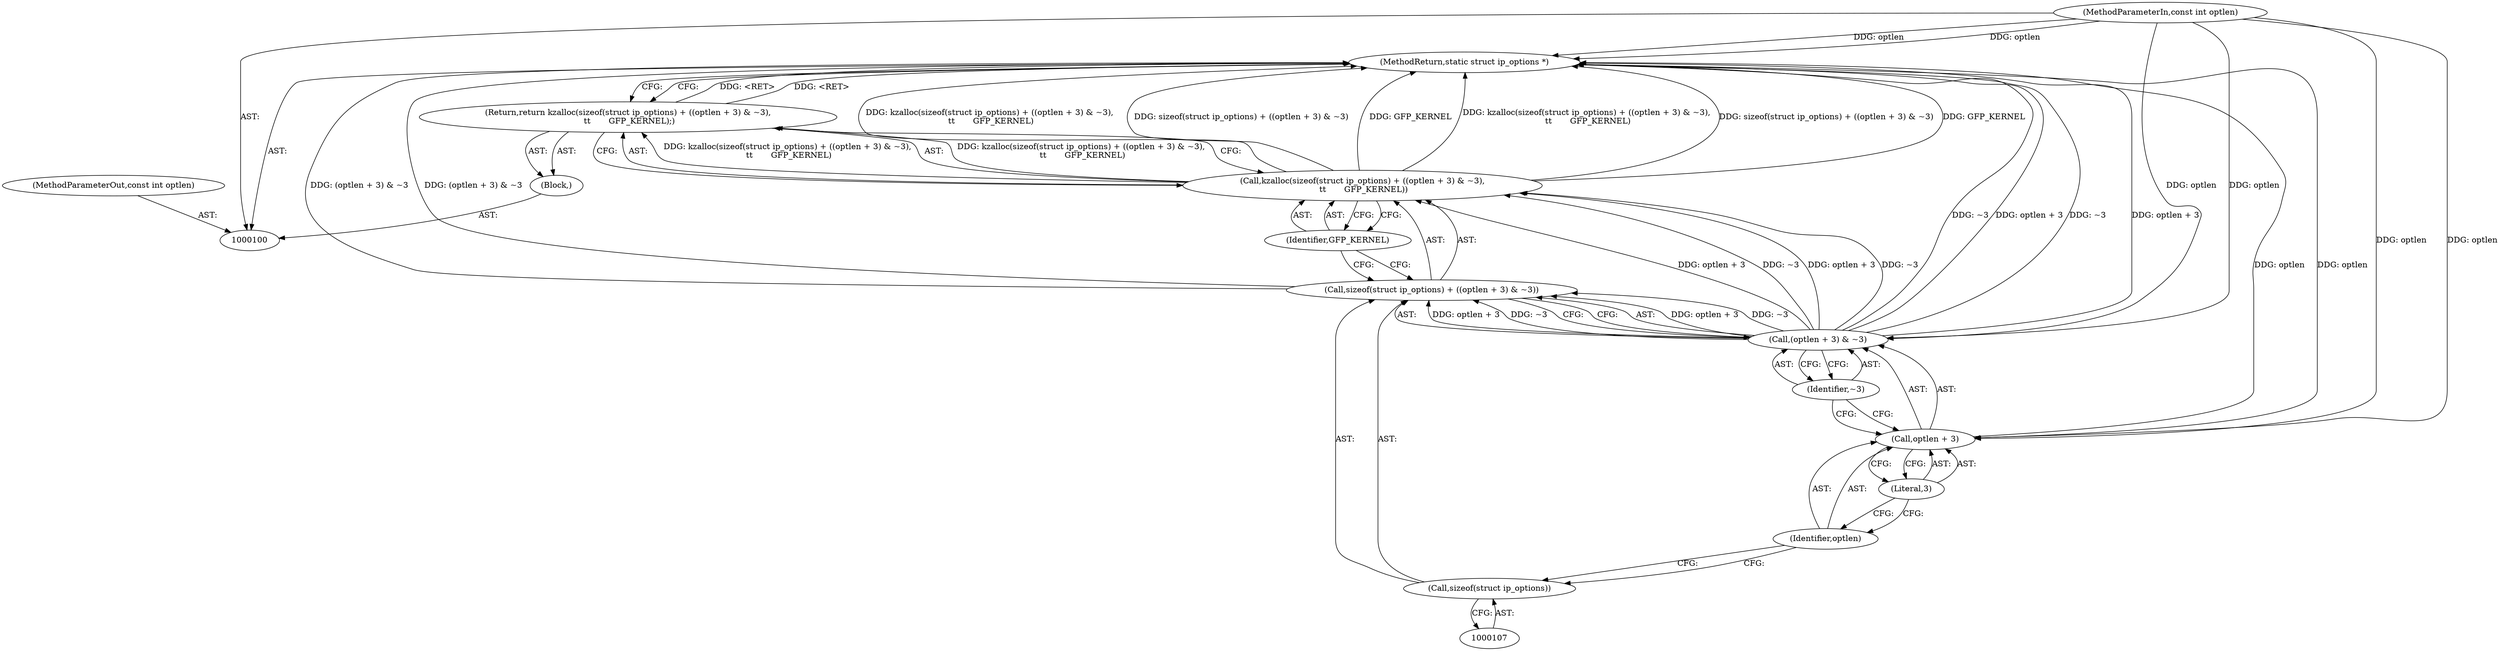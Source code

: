 digraph "1_linux_f6d8bd051c391c1c0458a30b2a7abcd939329259_18" {
"1000114" [label="(MethodReturn,static struct ip_options *)"];
"1000101" [label="(MethodParameterIn,const int optlen)"];
"1000140" [label="(MethodParameterOut,const int optlen)"];
"1000102" [label="(Block,)"];
"1000103" [label="(Return,return kzalloc(sizeof(struct ip_options) + ((optlen + 3) & ~3),\n \t\t       GFP_KERNEL);)"];
"1000105" [label="(Call,sizeof(struct ip_options) + ((optlen + 3) & ~3))"];
"1000106" [label="(Call,sizeof(struct ip_options))"];
"1000108" [label="(Call,(optlen + 3) & ~3)"];
"1000109" [label="(Call,optlen + 3)"];
"1000110" [label="(Identifier,optlen)"];
"1000111" [label="(Literal,3)"];
"1000112" [label="(Identifier,~3)"];
"1000104" [label="(Call,kzalloc(sizeof(struct ip_options) + ((optlen + 3) & ~3),\n \t\t       GFP_KERNEL))"];
"1000113" [label="(Identifier,GFP_KERNEL)"];
"1000114" -> "1000100"  [label="AST: "];
"1000114" -> "1000103"  [label="CFG: "];
"1000103" -> "1000114"  [label="DDG: <RET>"];
"1000105" -> "1000114"  [label="DDG: (optlen + 3) & ~3"];
"1000104" -> "1000114"  [label="DDG: kzalloc(sizeof(struct ip_options) + ((optlen + 3) & ~3),\n \t\t       GFP_KERNEL)"];
"1000104" -> "1000114"  [label="DDG: sizeof(struct ip_options) + ((optlen + 3) & ~3)"];
"1000104" -> "1000114"  [label="DDG: GFP_KERNEL"];
"1000108" -> "1000114"  [label="DDG: ~3"];
"1000108" -> "1000114"  [label="DDG: optlen + 3"];
"1000101" -> "1000114"  [label="DDG: optlen"];
"1000109" -> "1000114"  [label="DDG: optlen"];
"1000101" -> "1000100"  [label="AST: "];
"1000101" -> "1000114"  [label="DDG: optlen"];
"1000101" -> "1000108"  [label="DDG: optlen"];
"1000101" -> "1000109"  [label="DDG: optlen"];
"1000140" -> "1000100"  [label="AST: "];
"1000102" -> "1000100"  [label="AST: "];
"1000103" -> "1000102"  [label="AST: "];
"1000103" -> "1000102"  [label="AST: "];
"1000103" -> "1000104"  [label="CFG: "];
"1000104" -> "1000103"  [label="AST: "];
"1000114" -> "1000103"  [label="CFG: "];
"1000103" -> "1000114"  [label="DDG: <RET>"];
"1000104" -> "1000103"  [label="DDG: kzalloc(sizeof(struct ip_options) + ((optlen + 3) & ~3),\n \t\t       GFP_KERNEL)"];
"1000105" -> "1000104"  [label="AST: "];
"1000105" -> "1000108"  [label="CFG: "];
"1000106" -> "1000105"  [label="AST: "];
"1000108" -> "1000105"  [label="AST: "];
"1000113" -> "1000105"  [label="CFG: "];
"1000105" -> "1000114"  [label="DDG: (optlen + 3) & ~3"];
"1000108" -> "1000105"  [label="DDG: optlen + 3"];
"1000108" -> "1000105"  [label="DDG: ~3"];
"1000106" -> "1000105"  [label="AST: "];
"1000106" -> "1000107"  [label="CFG: "];
"1000107" -> "1000106"  [label="AST: "];
"1000110" -> "1000106"  [label="CFG: "];
"1000108" -> "1000105"  [label="AST: "];
"1000108" -> "1000112"  [label="CFG: "];
"1000109" -> "1000108"  [label="AST: "];
"1000112" -> "1000108"  [label="AST: "];
"1000105" -> "1000108"  [label="CFG: "];
"1000108" -> "1000114"  [label="DDG: ~3"];
"1000108" -> "1000114"  [label="DDG: optlen + 3"];
"1000108" -> "1000104"  [label="DDG: optlen + 3"];
"1000108" -> "1000104"  [label="DDG: ~3"];
"1000108" -> "1000105"  [label="DDG: optlen + 3"];
"1000108" -> "1000105"  [label="DDG: ~3"];
"1000101" -> "1000108"  [label="DDG: optlen"];
"1000109" -> "1000108"  [label="AST: "];
"1000109" -> "1000111"  [label="CFG: "];
"1000110" -> "1000109"  [label="AST: "];
"1000111" -> "1000109"  [label="AST: "];
"1000112" -> "1000109"  [label="CFG: "];
"1000109" -> "1000114"  [label="DDG: optlen"];
"1000101" -> "1000109"  [label="DDG: optlen"];
"1000110" -> "1000109"  [label="AST: "];
"1000110" -> "1000106"  [label="CFG: "];
"1000111" -> "1000110"  [label="CFG: "];
"1000111" -> "1000109"  [label="AST: "];
"1000111" -> "1000110"  [label="CFG: "];
"1000109" -> "1000111"  [label="CFG: "];
"1000112" -> "1000108"  [label="AST: "];
"1000112" -> "1000109"  [label="CFG: "];
"1000108" -> "1000112"  [label="CFG: "];
"1000104" -> "1000103"  [label="AST: "];
"1000104" -> "1000113"  [label="CFG: "];
"1000105" -> "1000104"  [label="AST: "];
"1000113" -> "1000104"  [label="AST: "];
"1000103" -> "1000104"  [label="CFG: "];
"1000104" -> "1000114"  [label="DDG: kzalloc(sizeof(struct ip_options) + ((optlen + 3) & ~3),\n \t\t       GFP_KERNEL)"];
"1000104" -> "1000114"  [label="DDG: sizeof(struct ip_options) + ((optlen + 3) & ~3)"];
"1000104" -> "1000114"  [label="DDG: GFP_KERNEL"];
"1000104" -> "1000103"  [label="DDG: kzalloc(sizeof(struct ip_options) + ((optlen + 3) & ~3),\n \t\t       GFP_KERNEL)"];
"1000108" -> "1000104"  [label="DDG: optlen + 3"];
"1000108" -> "1000104"  [label="DDG: ~3"];
"1000113" -> "1000104"  [label="AST: "];
"1000113" -> "1000105"  [label="CFG: "];
"1000104" -> "1000113"  [label="CFG: "];
}
